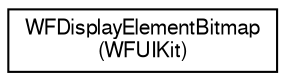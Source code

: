 digraph "Graphical Class Hierarchy"
{
  edge [fontname="FreeSans",fontsize="10",labelfontname="FreeSans",labelfontsize="10"];
  node [fontname="FreeSans",fontsize="10",shape=record];
  rankdir="LR";
  Node1 [label="WFDisplayElementBitmap\l(WFUIKit)",height=0.2,width=0.4,color="black", fillcolor="white", style="filled",URL="$category_w_f_display_element_bitmap_07_w_f_u_i_kit_08.html"];
}
